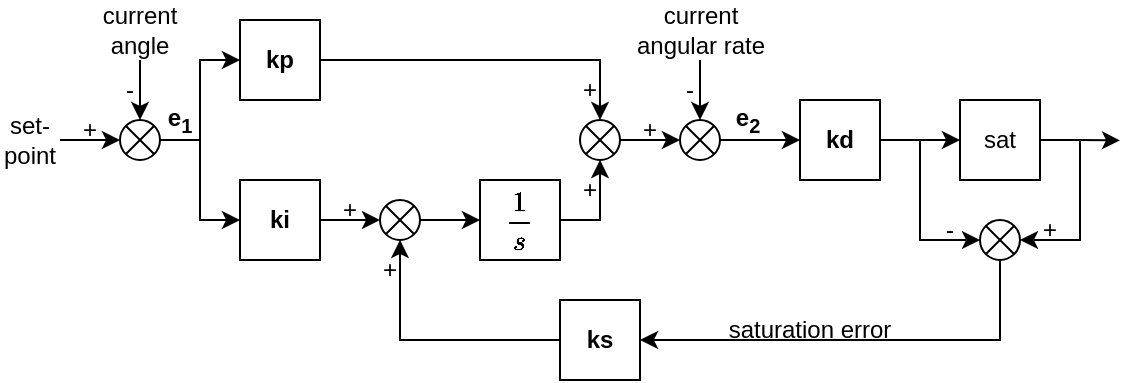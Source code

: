 <mxfile version="24.0.4" type="github">
  <diagram name="Page-1" id="qenuh-DgQb8p-w07TgO4">
    <mxGraphModel dx="683" dy="366" grid="1" gridSize="10" guides="1" tooltips="1" connect="1" arrows="1" fold="1" page="1" pageScale="1" pageWidth="827" pageHeight="1169" math="1" shadow="0">
      <root>
        <mxCell id="0" />
        <mxCell id="1" parent="0" />
        <mxCell id="5NAwjxs1ZT65Ay4F2-hU-1" value="&lt;b&gt;ki&lt;/b&gt;" style="rounded=0;whiteSpace=wrap;html=1;" vertex="1" parent="1">
          <mxGeometry x="160" y="240" width="40" height="40" as="geometry" />
        </mxCell>
        <mxCell id="5NAwjxs1ZT65Ay4F2-hU-25" style="edgeStyle=orthogonalEdgeStyle;rounded=0;orthogonalLoop=1;jettySize=auto;html=1;exitX=1;exitY=0.5;exitDx=0;exitDy=0;entryX=0;entryY=0.5;entryDx=0;entryDy=0;" edge="1" parent="1" source="5NAwjxs1ZT65Ay4F2-hU-2" target="5NAwjxs1ZT65Ay4F2-hU-8">
          <mxGeometry relative="1" as="geometry" />
        </mxCell>
        <mxCell id="5NAwjxs1ZT65Ay4F2-hU-2" value="&lt;b&gt;kd&lt;/b&gt;" style="rounded=0;whiteSpace=wrap;html=1;" vertex="1" parent="1">
          <mxGeometry x="440" y="200" width="40" height="40" as="geometry" />
        </mxCell>
        <mxCell id="5NAwjxs1ZT65Ay4F2-hU-3" value="&lt;b&gt;kp&lt;/b&gt;" style="rounded=0;whiteSpace=wrap;html=1;" vertex="1" parent="1">
          <mxGeometry x="160" y="160" width="40" height="40" as="geometry" />
        </mxCell>
        <mxCell id="5NAwjxs1ZT65Ay4F2-hU-9" style="edgeStyle=orthogonalEdgeStyle;rounded=0;orthogonalLoop=1;jettySize=auto;html=1;exitX=1;exitY=0.5;exitDx=0;exitDy=0;exitPerimeter=0;entryX=0;entryY=0.5;entryDx=0;entryDy=0;" edge="1" parent="1" source="5NAwjxs1ZT65Ay4F2-hU-4" target="5NAwjxs1ZT65Ay4F2-hU-3">
          <mxGeometry relative="1" as="geometry" />
        </mxCell>
        <mxCell id="5NAwjxs1ZT65Ay4F2-hU-10" style="edgeStyle=orthogonalEdgeStyle;rounded=0;orthogonalLoop=1;jettySize=auto;html=1;exitX=1;exitY=0.5;exitDx=0;exitDy=0;exitPerimeter=0;entryX=0;entryY=0.5;entryDx=0;entryDy=0;" edge="1" parent="1" source="5NAwjxs1ZT65Ay4F2-hU-4" target="5NAwjxs1ZT65Ay4F2-hU-1">
          <mxGeometry relative="1" as="geometry" />
        </mxCell>
        <mxCell id="5NAwjxs1ZT65Ay4F2-hU-33" style="edgeStyle=orthogonalEdgeStyle;rounded=0;orthogonalLoop=1;jettySize=auto;html=1;exitX=0.5;exitY=0;exitDx=0;exitDy=0;exitPerimeter=0;entryX=0.5;entryY=0;entryDx=0;entryDy=0;entryPerimeter=0;" edge="1" parent="1" target="5NAwjxs1ZT65Ay4F2-hU-4">
          <mxGeometry relative="1" as="geometry">
            <mxPoint x="110" y="180" as="sourcePoint" />
          </mxGeometry>
        </mxCell>
        <mxCell id="5NAwjxs1ZT65Ay4F2-hU-34" style="edgeStyle=orthogonalEdgeStyle;rounded=0;orthogonalLoop=1;jettySize=auto;html=1;exitX=0;exitY=0.5;exitDx=0;exitDy=0;exitPerimeter=0;entryX=0;entryY=0.5;entryDx=0;entryDy=0;entryPerimeter=0;" edge="1" parent="1" target="5NAwjxs1ZT65Ay4F2-hU-4">
          <mxGeometry relative="1" as="geometry">
            <mxPoint x="70" y="220" as="sourcePoint" />
          </mxGeometry>
        </mxCell>
        <mxCell id="5NAwjxs1ZT65Ay4F2-hU-4" value="" style="verticalLabelPosition=bottom;verticalAlign=top;html=1;shape=mxgraph.flowchart.or;" vertex="1" parent="1">
          <mxGeometry x="100" y="210" width="20" height="20" as="geometry" />
        </mxCell>
        <mxCell id="5NAwjxs1ZT65Ay4F2-hU-5" value="&lt;b&gt;$$\frac{1}{s}$$&lt;/b&gt;" style="rounded=0;whiteSpace=wrap;html=1;" vertex="1" parent="1">
          <mxGeometry x="280" y="240" width="40" height="40" as="geometry" />
        </mxCell>
        <mxCell id="5NAwjxs1ZT65Ay4F2-hU-12" style="edgeStyle=orthogonalEdgeStyle;rounded=0;orthogonalLoop=1;jettySize=auto;html=1;exitX=1;exitY=0.5;exitDx=0;exitDy=0;exitPerimeter=0;entryX=0;entryY=0.5;entryDx=0;entryDy=0;" edge="1" parent="1" source="5NAwjxs1ZT65Ay4F2-hU-7" target="5NAwjxs1ZT65Ay4F2-hU-5">
          <mxGeometry relative="1" as="geometry" />
        </mxCell>
        <mxCell id="5NAwjxs1ZT65Ay4F2-hU-7" value="" style="verticalLabelPosition=bottom;verticalAlign=top;html=1;shape=mxgraph.flowchart.or;" vertex="1" parent="1">
          <mxGeometry x="230" y="250" width="20" height="20" as="geometry" />
        </mxCell>
        <mxCell id="5NAwjxs1ZT65Ay4F2-hU-26" style="edgeStyle=orthogonalEdgeStyle;rounded=0;orthogonalLoop=1;jettySize=auto;html=1;exitX=1;exitY=0.5;exitDx=0;exitDy=0;" edge="1" parent="1" source="5NAwjxs1ZT65Ay4F2-hU-8">
          <mxGeometry relative="1" as="geometry">
            <mxPoint x="600" y="220.19" as="targetPoint" />
          </mxGeometry>
        </mxCell>
        <mxCell id="5NAwjxs1ZT65Ay4F2-hU-8" value="sat" style="rounded=0;whiteSpace=wrap;html=1;" vertex="1" parent="1">
          <mxGeometry x="520" y="200" width="40" height="40" as="geometry" />
        </mxCell>
        <mxCell id="5NAwjxs1ZT65Ay4F2-hU-11" style="edgeStyle=orthogonalEdgeStyle;rounded=0;orthogonalLoop=1;jettySize=auto;html=1;exitX=1;exitY=0.5;exitDx=0;exitDy=0;entryX=0;entryY=0.5;entryDx=0;entryDy=0;entryPerimeter=0;" edge="1" parent="1" source="5NAwjxs1ZT65Ay4F2-hU-1" target="5NAwjxs1ZT65Ay4F2-hU-7">
          <mxGeometry relative="1" as="geometry" />
        </mxCell>
        <mxCell id="5NAwjxs1ZT65Ay4F2-hU-13" value="" style="verticalLabelPosition=bottom;verticalAlign=top;html=1;shape=mxgraph.flowchart.or;" vertex="1" parent="1">
          <mxGeometry x="330" y="210" width="20" height="20" as="geometry" />
        </mxCell>
        <mxCell id="5NAwjxs1ZT65Ay4F2-hU-14" style="edgeStyle=orthogonalEdgeStyle;rounded=0;orthogonalLoop=1;jettySize=auto;html=1;exitX=1;exitY=0.5;exitDx=0;exitDy=0;entryX=0.5;entryY=0;entryDx=0;entryDy=0;entryPerimeter=0;" edge="1" parent="1" source="5NAwjxs1ZT65Ay4F2-hU-3" target="5NAwjxs1ZT65Ay4F2-hU-13">
          <mxGeometry relative="1" as="geometry" />
        </mxCell>
        <mxCell id="5NAwjxs1ZT65Ay4F2-hU-15" style="edgeStyle=orthogonalEdgeStyle;rounded=0;orthogonalLoop=1;jettySize=auto;html=1;exitX=1;exitY=0.5;exitDx=0;exitDy=0;entryX=0.5;entryY=1;entryDx=0;entryDy=0;entryPerimeter=0;" edge="1" parent="1" source="5NAwjxs1ZT65Ay4F2-hU-5" target="5NAwjxs1ZT65Ay4F2-hU-13">
          <mxGeometry relative="1" as="geometry" />
        </mxCell>
        <mxCell id="5NAwjxs1ZT65Ay4F2-hU-24" style="edgeStyle=orthogonalEdgeStyle;rounded=0;orthogonalLoop=1;jettySize=auto;html=1;exitX=1;exitY=0.5;exitDx=0;exitDy=0;exitPerimeter=0;entryX=0;entryY=0.5;entryDx=0;entryDy=0;" edge="1" parent="1" source="5NAwjxs1ZT65Ay4F2-hU-18" target="5NAwjxs1ZT65Ay4F2-hU-2">
          <mxGeometry relative="1" as="geometry" />
        </mxCell>
        <mxCell id="5NAwjxs1ZT65Ay4F2-hU-32" style="edgeStyle=orthogonalEdgeStyle;rounded=0;orthogonalLoop=1;jettySize=auto;html=1;exitX=0.5;exitY=0;exitDx=0;exitDy=0;exitPerimeter=0;entryX=0.5;entryY=0;entryDx=0;entryDy=0;entryPerimeter=0;" edge="1" parent="1" target="5NAwjxs1ZT65Ay4F2-hU-18">
          <mxGeometry relative="1" as="geometry">
            <mxPoint x="390" y="180" as="sourcePoint" />
          </mxGeometry>
        </mxCell>
        <mxCell id="5NAwjxs1ZT65Ay4F2-hU-18" value="" style="verticalLabelPosition=bottom;verticalAlign=top;html=1;shape=mxgraph.flowchart.or;" vertex="1" parent="1">
          <mxGeometry x="380" y="210" width="20" height="20" as="geometry" />
        </mxCell>
        <mxCell id="5NAwjxs1ZT65Ay4F2-hU-22" style="edgeStyle=orthogonalEdgeStyle;rounded=0;orthogonalLoop=1;jettySize=auto;html=1;exitX=1;exitY=0.5;exitDx=0;exitDy=0;exitPerimeter=0;entryX=0;entryY=0.5;entryDx=0;entryDy=0;entryPerimeter=0;" edge="1" parent="1" source="5NAwjxs1ZT65Ay4F2-hU-13" target="5NAwjxs1ZT65Ay4F2-hU-18">
          <mxGeometry relative="1" as="geometry" />
        </mxCell>
        <mxCell id="5NAwjxs1ZT65Ay4F2-hU-55" style="edgeStyle=orthogonalEdgeStyle;rounded=0;orthogonalLoop=1;jettySize=auto;html=1;exitX=0.5;exitY=1;exitDx=0;exitDy=0;exitPerimeter=0;entryX=1;entryY=0.5;entryDx=0;entryDy=0;" edge="1" parent="1" source="5NAwjxs1ZT65Ay4F2-hU-27" target="5NAwjxs1ZT65Ay4F2-hU-54">
          <mxGeometry relative="1" as="geometry" />
        </mxCell>
        <mxCell id="5NAwjxs1ZT65Ay4F2-hU-27" value="" style="verticalLabelPosition=bottom;verticalAlign=top;html=1;shape=mxgraph.flowchart.or;" vertex="1" parent="1">
          <mxGeometry x="530" y="260" width="20" height="20" as="geometry" />
        </mxCell>
        <mxCell id="5NAwjxs1ZT65Ay4F2-hU-29" style="edgeStyle=orthogonalEdgeStyle;rounded=0;orthogonalLoop=1;jettySize=auto;html=1;exitX=1;exitY=0.5;exitDx=0;exitDy=0;entryX=1;entryY=0.5;entryDx=0;entryDy=0;entryPerimeter=0;" edge="1" parent="1" source="5NAwjxs1ZT65Ay4F2-hU-8" target="5NAwjxs1ZT65Ay4F2-hU-27">
          <mxGeometry relative="1" as="geometry" />
        </mxCell>
        <mxCell id="5NAwjxs1ZT65Ay4F2-hU-35" value="set-point" style="text;strokeColor=none;align=center;fillColor=none;html=1;verticalAlign=middle;whiteSpace=wrap;rounded=0;" vertex="1" parent="1">
          <mxGeometry x="40" y="205" width="30" height="30" as="geometry" />
        </mxCell>
        <mxCell id="5NAwjxs1ZT65Ay4F2-hU-36" value="current angle" style="text;strokeColor=none;align=center;fillColor=none;html=1;verticalAlign=middle;whiteSpace=wrap;rounded=0;" vertex="1" parent="1">
          <mxGeometry x="95" y="150" width="30" height="30" as="geometry" />
        </mxCell>
        <mxCell id="5NAwjxs1ZT65Ay4F2-hU-37" value="current angular rate" style="text;strokeColor=none;align=center;fillColor=none;html=1;verticalAlign=middle;whiteSpace=wrap;rounded=0;" vertex="1" parent="1">
          <mxGeometry x="352.5" y="150" width="75" height="30" as="geometry" />
        </mxCell>
        <mxCell id="5NAwjxs1ZT65Ay4F2-hU-38" value="+" style="text;strokeColor=none;align=center;fillColor=none;html=1;verticalAlign=middle;whiteSpace=wrap;rounded=0;" vertex="1" parent="1">
          <mxGeometry x="560" y="260" width="10" height="10" as="geometry" />
        </mxCell>
        <mxCell id="5NAwjxs1ZT65Ay4F2-hU-39" value="-" style="text;strokeColor=none;align=center;fillColor=none;html=1;verticalAlign=middle;whiteSpace=wrap;rounded=0;" vertex="1" parent="1">
          <mxGeometry x="510" y="260" width="10" height="10" as="geometry" />
        </mxCell>
        <mxCell id="5NAwjxs1ZT65Ay4F2-hU-40" value="saturation error" style="text;strokeColor=none;align=center;fillColor=none;html=1;verticalAlign=middle;whiteSpace=wrap;rounded=0;" vertex="1" parent="1">
          <mxGeometry x="400" y="300" width="90" height="30" as="geometry" />
        </mxCell>
        <mxCell id="5NAwjxs1ZT65Ay4F2-hU-41" value="+" style="text;strokeColor=none;align=center;fillColor=none;html=1;verticalAlign=middle;whiteSpace=wrap;rounded=0;" vertex="1" parent="1">
          <mxGeometry x="230" y="280" width="10" height="10" as="geometry" />
        </mxCell>
        <mxCell id="5NAwjxs1ZT65Ay4F2-hU-42" value="+" style="text;strokeColor=none;align=center;fillColor=none;html=1;verticalAlign=middle;whiteSpace=wrap;rounded=0;" vertex="1" parent="1">
          <mxGeometry x="210" y="250" width="10" height="10" as="geometry" />
        </mxCell>
        <mxCell id="5NAwjxs1ZT65Ay4F2-hU-43" value="+" style="text;strokeColor=none;align=center;fillColor=none;html=1;verticalAlign=middle;whiteSpace=wrap;rounded=0;" vertex="1" parent="1">
          <mxGeometry x="80" y="210" width="10" height="10" as="geometry" />
        </mxCell>
        <mxCell id="5NAwjxs1ZT65Ay4F2-hU-44" value="-" style="text;strokeColor=none;align=center;fillColor=none;html=1;verticalAlign=middle;whiteSpace=wrap;rounded=0;" vertex="1" parent="1">
          <mxGeometry x="100" y="190" width="10" height="10" as="geometry" />
        </mxCell>
        <mxCell id="5NAwjxs1ZT65Ay4F2-hU-45" value="-" style="text;strokeColor=none;align=center;fillColor=none;html=1;verticalAlign=middle;whiteSpace=wrap;rounded=0;" vertex="1" parent="1">
          <mxGeometry x="380" y="190" width="10" height="10" as="geometry" />
        </mxCell>
        <mxCell id="5NAwjxs1ZT65Ay4F2-hU-46" value="+" style="text;strokeColor=none;align=center;fillColor=none;html=1;verticalAlign=middle;whiteSpace=wrap;rounded=0;" vertex="1" parent="1">
          <mxGeometry x="360" y="210" width="10" height="10" as="geometry" />
        </mxCell>
        <mxCell id="5NAwjxs1ZT65Ay4F2-hU-47" value="+" style="text;strokeColor=none;align=center;fillColor=none;html=1;verticalAlign=middle;whiteSpace=wrap;rounded=0;" vertex="1" parent="1">
          <mxGeometry x="330" y="190" width="10" height="10" as="geometry" />
        </mxCell>
        <mxCell id="5NAwjxs1ZT65Ay4F2-hU-49" value="+" style="text;strokeColor=none;align=center;fillColor=none;html=1;verticalAlign=middle;whiteSpace=wrap;rounded=0;" vertex="1" parent="1">
          <mxGeometry x="330" y="240" width="10" height="10" as="geometry" />
        </mxCell>
        <mxCell id="5NAwjxs1ZT65Ay4F2-hU-50" value="&lt;b&gt;e&lt;sub&gt;1&lt;/sub&gt;&lt;/b&gt;" style="text;strokeColor=none;align=center;fillColor=none;html=1;verticalAlign=middle;whiteSpace=wrap;rounded=0;" vertex="1" parent="1">
          <mxGeometry x="120" y="200" width="20" height="20" as="geometry" />
        </mxCell>
        <mxCell id="5NAwjxs1ZT65Ay4F2-hU-51" value="&lt;b&gt;e&lt;sub&gt;2&lt;/sub&gt;&lt;/b&gt;" style="text;strokeColor=none;align=center;fillColor=none;html=1;verticalAlign=middle;whiteSpace=wrap;rounded=0;" vertex="1" parent="1">
          <mxGeometry x="404" y="200" width="20" height="20" as="geometry" />
        </mxCell>
        <mxCell id="5NAwjxs1ZT65Ay4F2-hU-52" style="edgeStyle=orthogonalEdgeStyle;rounded=0;orthogonalLoop=1;jettySize=auto;html=1;exitX=1;exitY=0.5;exitDx=0;exitDy=0;entryX=0;entryY=0.5;entryDx=0;entryDy=0;entryPerimeter=0;" edge="1" parent="1" source="5NAwjxs1ZT65Ay4F2-hU-2" target="5NAwjxs1ZT65Ay4F2-hU-27">
          <mxGeometry relative="1" as="geometry">
            <Array as="points">
              <mxPoint x="500" y="220" />
              <mxPoint x="500" y="270" />
            </Array>
          </mxGeometry>
        </mxCell>
        <mxCell id="5NAwjxs1ZT65Ay4F2-hU-54" value="&lt;b&gt;ks&lt;/b&gt;" style="rounded=0;whiteSpace=wrap;html=1;" vertex="1" parent="1">
          <mxGeometry x="320" y="300" width="40" height="40" as="geometry" />
        </mxCell>
        <mxCell id="5NAwjxs1ZT65Ay4F2-hU-56" style="edgeStyle=orthogonalEdgeStyle;rounded=0;orthogonalLoop=1;jettySize=auto;html=1;exitX=0;exitY=0.5;exitDx=0;exitDy=0;entryX=0.5;entryY=1;entryDx=0;entryDy=0;entryPerimeter=0;" edge="1" parent="1" source="5NAwjxs1ZT65Ay4F2-hU-54" target="5NAwjxs1ZT65Ay4F2-hU-7">
          <mxGeometry relative="1" as="geometry" />
        </mxCell>
      </root>
    </mxGraphModel>
  </diagram>
</mxfile>
